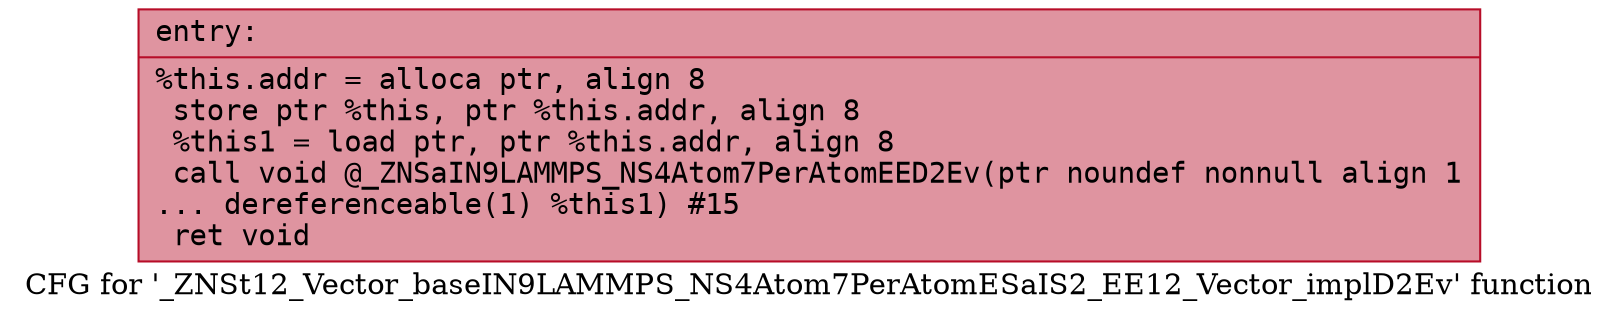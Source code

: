 digraph "CFG for '_ZNSt12_Vector_baseIN9LAMMPS_NS4Atom7PerAtomESaIS2_EE12_Vector_implD2Ev' function" {
	label="CFG for '_ZNSt12_Vector_baseIN9LAMMPS_NS4Atom7PerAtomESaIS2_EE12_Vector_implD2Ev' function";

	Node0x55aea91dae60 [shape=record,color="#b70d28ff", style=filled, fillcolor="#b70d2870" fontname="Courier",label="{entry:\l|  %this.addr = alloca ptr, align 8\l  store ptr %this, ptr %this.addr, align 8\l  %this1 = load ptr, ptr %this.addr, align 8\l  call void @_ZNSaIN9LAMMPS_NS4Atom7PerAtomEED2Ev(ptr noundef nonnull align 1\l... dereferenceable(1) %this1) #15\l  ret void\l}"];
}
